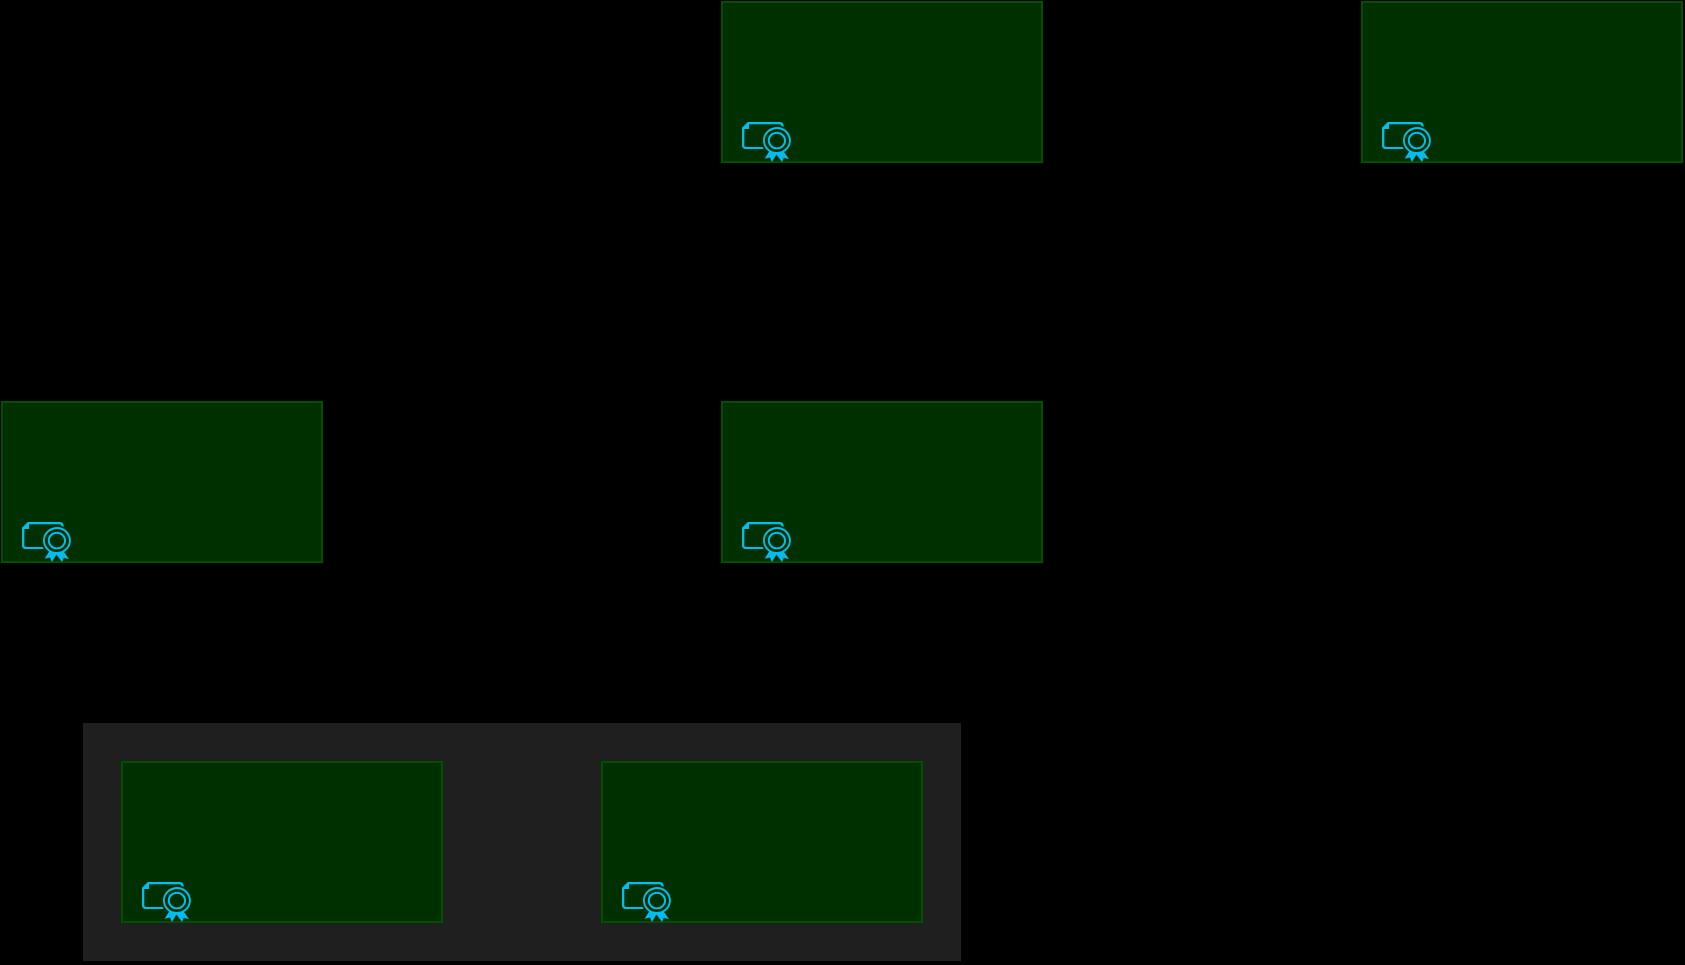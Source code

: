 <mxfile version="22.1.0" type="github">
  <diagram name="Pagina-1" id="EockxVnbbHQsWiVnF4Md">
    <mxGraphModel dx="988" dy="544" grid="1" gridSize="10" guides="1" tooltips="1" connect="1" arrows="1" fold="1" page="1" pageScale="1" pageWidth="827" pageHeight="1169" background="#000000" math="0" shadow="0">
      <root>
        <mxCell id="0" />
        <mxCell id="1" parent="0" />
        <mxCell id="Qs9AMObHrChrNmR5h-xX-29" value="" style="rounded=0;whiteSpace=wrap;html=1;fillColor=#1F1F1F;" vertex="1" parent="1">
          <mxGeometry x="240" y="480" width="440" height="120" as="geometry" />
        </mxCell>
        <mxCell id="Qs9AMObHrChrNmR5h-xX-5" value="" style="group" vertex="1" connectable="0" parent="1">
          <mxGeometry x="200" y="320" width="160" height="80" as="geometry" />
        </mxCell>
        <mxCell id="Qs9AMObHrChrNmR5h-xX-6" value="" style="group" vertex="1" connectable="0" parent="Qs9AMObHrChrNmR5h-xX-5">
          <mxGeometry width="160" height="80" as="geometry" />
        </mxCell>
        <mxCell id="Qs9AMObHrChrNmR5h-xX-7" value="" style="rounded=0;whiteSpace=wrap;html=1;fillColor=#003000;strokeColor=#005000;" vertex="1" parent="Qs9AMObHrChrNmR5h-xX-6">
          <mxGeometry width="160" height="80" as="geometry" />
        </mxCell>
        <mxCell id="Qs9AMObHrChrNmR5h-xX-8" value="" style="verticalLabelPosition=bottom;html=1;verticalAlign=top;align=center;strokeColor=none;fillColor=#00BEF2;shape=mxgraph.azure.certificate;pointerEvents=1;" vertex="1" parent="Qs9AMObHrChrNmR5h-xX-6">
          <mxGeometry x="10" y="60" width="25" height="20" as="geometry" />
        </mxCell>
        <mxCell id="Qs9AMObHrChrNmR5h-xX-9" value="" style="group" vertex="1" connectable="0" parent="1">
          <mxGeometry x="560" y="120" width="160" height="80" as="geometry" />
        </mxCell>
        <mxCell id="Qs9AMObHrChrNmR5h-xX-10" value="" style="group" vertex="1" connectable="0" parent="Qs9AMObHrChrNmR5h-xX-9">
          <mxGeometry width="160" height="80" as="geometry" />
        </mxCell>
        <mxCell id="Qs9AMObHrChrNmR5h-xX-11" value="" style="rounded=0;whiteSpace=wrap;html=1;fillColor=#003000;strokeColor=#005000;" vertex="1" parent="Qs9AMObHrChrNmR5h-xX-10">
          <mxGeometry width="160" height="80" as="geometry" />
        </mxCell>
        <mxCell id="Qs9AMObHrChrNmR5h-xX-12" value="" style="verticalLabelPosition=bottom;html=1;verticalAlign=top;align=center;strokeColor=none;fillColor=#00BEF2;shape=mxgraph.azure.certificate;pointerEvents=1;" vertex="1" parent="Qs9AMObHrChrNmR5h-xX-10">
          <mxGeometry x="10" y="60" width="25" height="20" as="geometry" />
        </mxCell>
        <mxCell id="Qs9AMObHrChrNmR5h-xX-13" value="" style="group" vertex="1" connectable="0" parent="1">
          <mxGeometry x="560" y="320" width="160" height="80" as="geometry" />
        </mxCell>
        <mxCell id="Qs9AMObHrChrNmR5h-xX-14" value="" style="group" vertex="1" connectable="0" parent="Qs9AMObHrChrNmR5h-xX-13">
          <mxGeometry width="160" height="80" as="geometry" />
        </mxCell>
        <mxCell id="Qs9AMObHrChrNmR5h-xX-15" value="" style="rounded=0;whiteSpace=wrap;html=1;fillColor=#003000;strokeColor=#005000;" vertex="1" parent="Qs9AMObHrChrNmR5h-xX-14">
          <mxGeometry width="160" height="80" as="geometry" />
        </mxCell>
        <mxCell id="Qs9AMObHrChrNmR5h-xX-16" value="" style="verticalLabelPosition=bottom;html=1;verticalAlign=top;align=center;strokeColor=none;fillColor=#00BEF2;shape=mxgraph.azure.certificate;pointerEvents=1;" vertex="1" parent="Qs9AMObHrChrNmR5h-xX-14">
          <mxGeometry x="10" y="60" width="25" height="20" as="geometry" />
        </mxCell>
        <mxCell id="Qs9AMObHrChrNmR5h-xX-17" value="" style="group" vertex="1" connectable="0" parent="1">
          <mxGeometry x="880" y="120" width="160" height="80" as="geometry" />
        </mxCell>
        <mxCell id="Qs9AMObHrChrNmR5h-xX-18" value="" style="group" vertex="1" connectable="0" parent="Qs9AMObHrChrNmR5h-xX-17">
          <mxGeometry width="160" height="80" as="geometry" />
        </mxCell>
        <mxCell id="Qs9AMObHrChrNmR5h-xX-19" value="" style="rounded=0;whiteSpace=wrap;html=1;fillColor=#003000;strokeColor=#005000;" vertex="1" parent="Qs9AMObHrChrNmR5h-xX-18">
          <mxGeometry width="160" height="80" as="geometry" />
        </mxCell>
        <mxCell id="Qs9AMObHrChrNmR5h-xX-20" value="" style="verticalLabelPosition=bottom;html=1;verticalAlign=top;align=center;strokeColor=none;fillColor=#00BEF2;shape=mxgraph.azure.certificate;pointerEvents=1;" vertex="1" parent="Qs9AMObHrChrNmR5h-xX-18">
          <mxGeometry x="10" y="60" width="25" height="20" as="geometry" />
        </mxCell>
        <mxCell id="Qs9AMObHrChrNmR5h-xX-25" value="" style="group" vertex="1" connectable="0" parent="1">
          <mxGeometry x="500" y="500" width="160" height="80" as="geometry" />
        </mxCell>
        <mxCell id="Qs9AMObHrChrNmR5h-xX-26" value="" style="group" vertex="1" connectable="0" parent="Qs9AMObHrChrNmR5h-xX-25">
          <mxGeometry width="160" height="80" as="geometry" />
        </mxCell>
        <mxCell id="Qs9AMObHrChrNmR5h-xX-27" value="" style="rounded=0;whiteSpace=wrap;html=1;fillColor=#003000;strokeColor=#005000;" vertex="1" parent="Qs9AMObHrChrNmR5h-xX-26">
          <mxGeometry width="160" height="80" as="geometry" />
        </mxCell>
        <mxCell id="Qs9AMObHrChrNmR5h-xX-28" value="" style="verticalLabelPosition=bottom;html=1;verticalAlign=top;align=center;strokeColor=none;fillColor=#00BEF2;shape=mxgraph.azure.certificate;pointerEvents=1;" vertex="1" parent="Qs9AMObHrChrNmR5h-xX-26">
          <mxGeometry x="10" y="60" width="25" height="20" as="geometry" />
        </mxCell>
        <mxCell id="Qs9AMObHrChrNmR5h-xX-32" value="" style="rounded=0;whiteSpace=wrap;html=1;fillColor=#003000;strokeColor=#005000;" vertex="1" parent="1">
          <mxGeometry x="260" y="500" width="160" height="80" as="geometry" />
        </mxCell>
        <mxCell id="Qs9AMObHrChrNmR5h-xX-33" value="" style="verticalLabelPosition=bottom;html=1;verticalAlign=top;align=center;strokeColor=none;fillColor=#00BEF2;shape=mxgraph.azure.certificate;pointerEvents=1;" vertex="1" parent="1">
          <mxGeometry x="270" y="560" width="25" height="20" as="geometry" />
        </mxCell>
      </root>
    </mxGraphModel>
  </diagram>
</mxfile>
